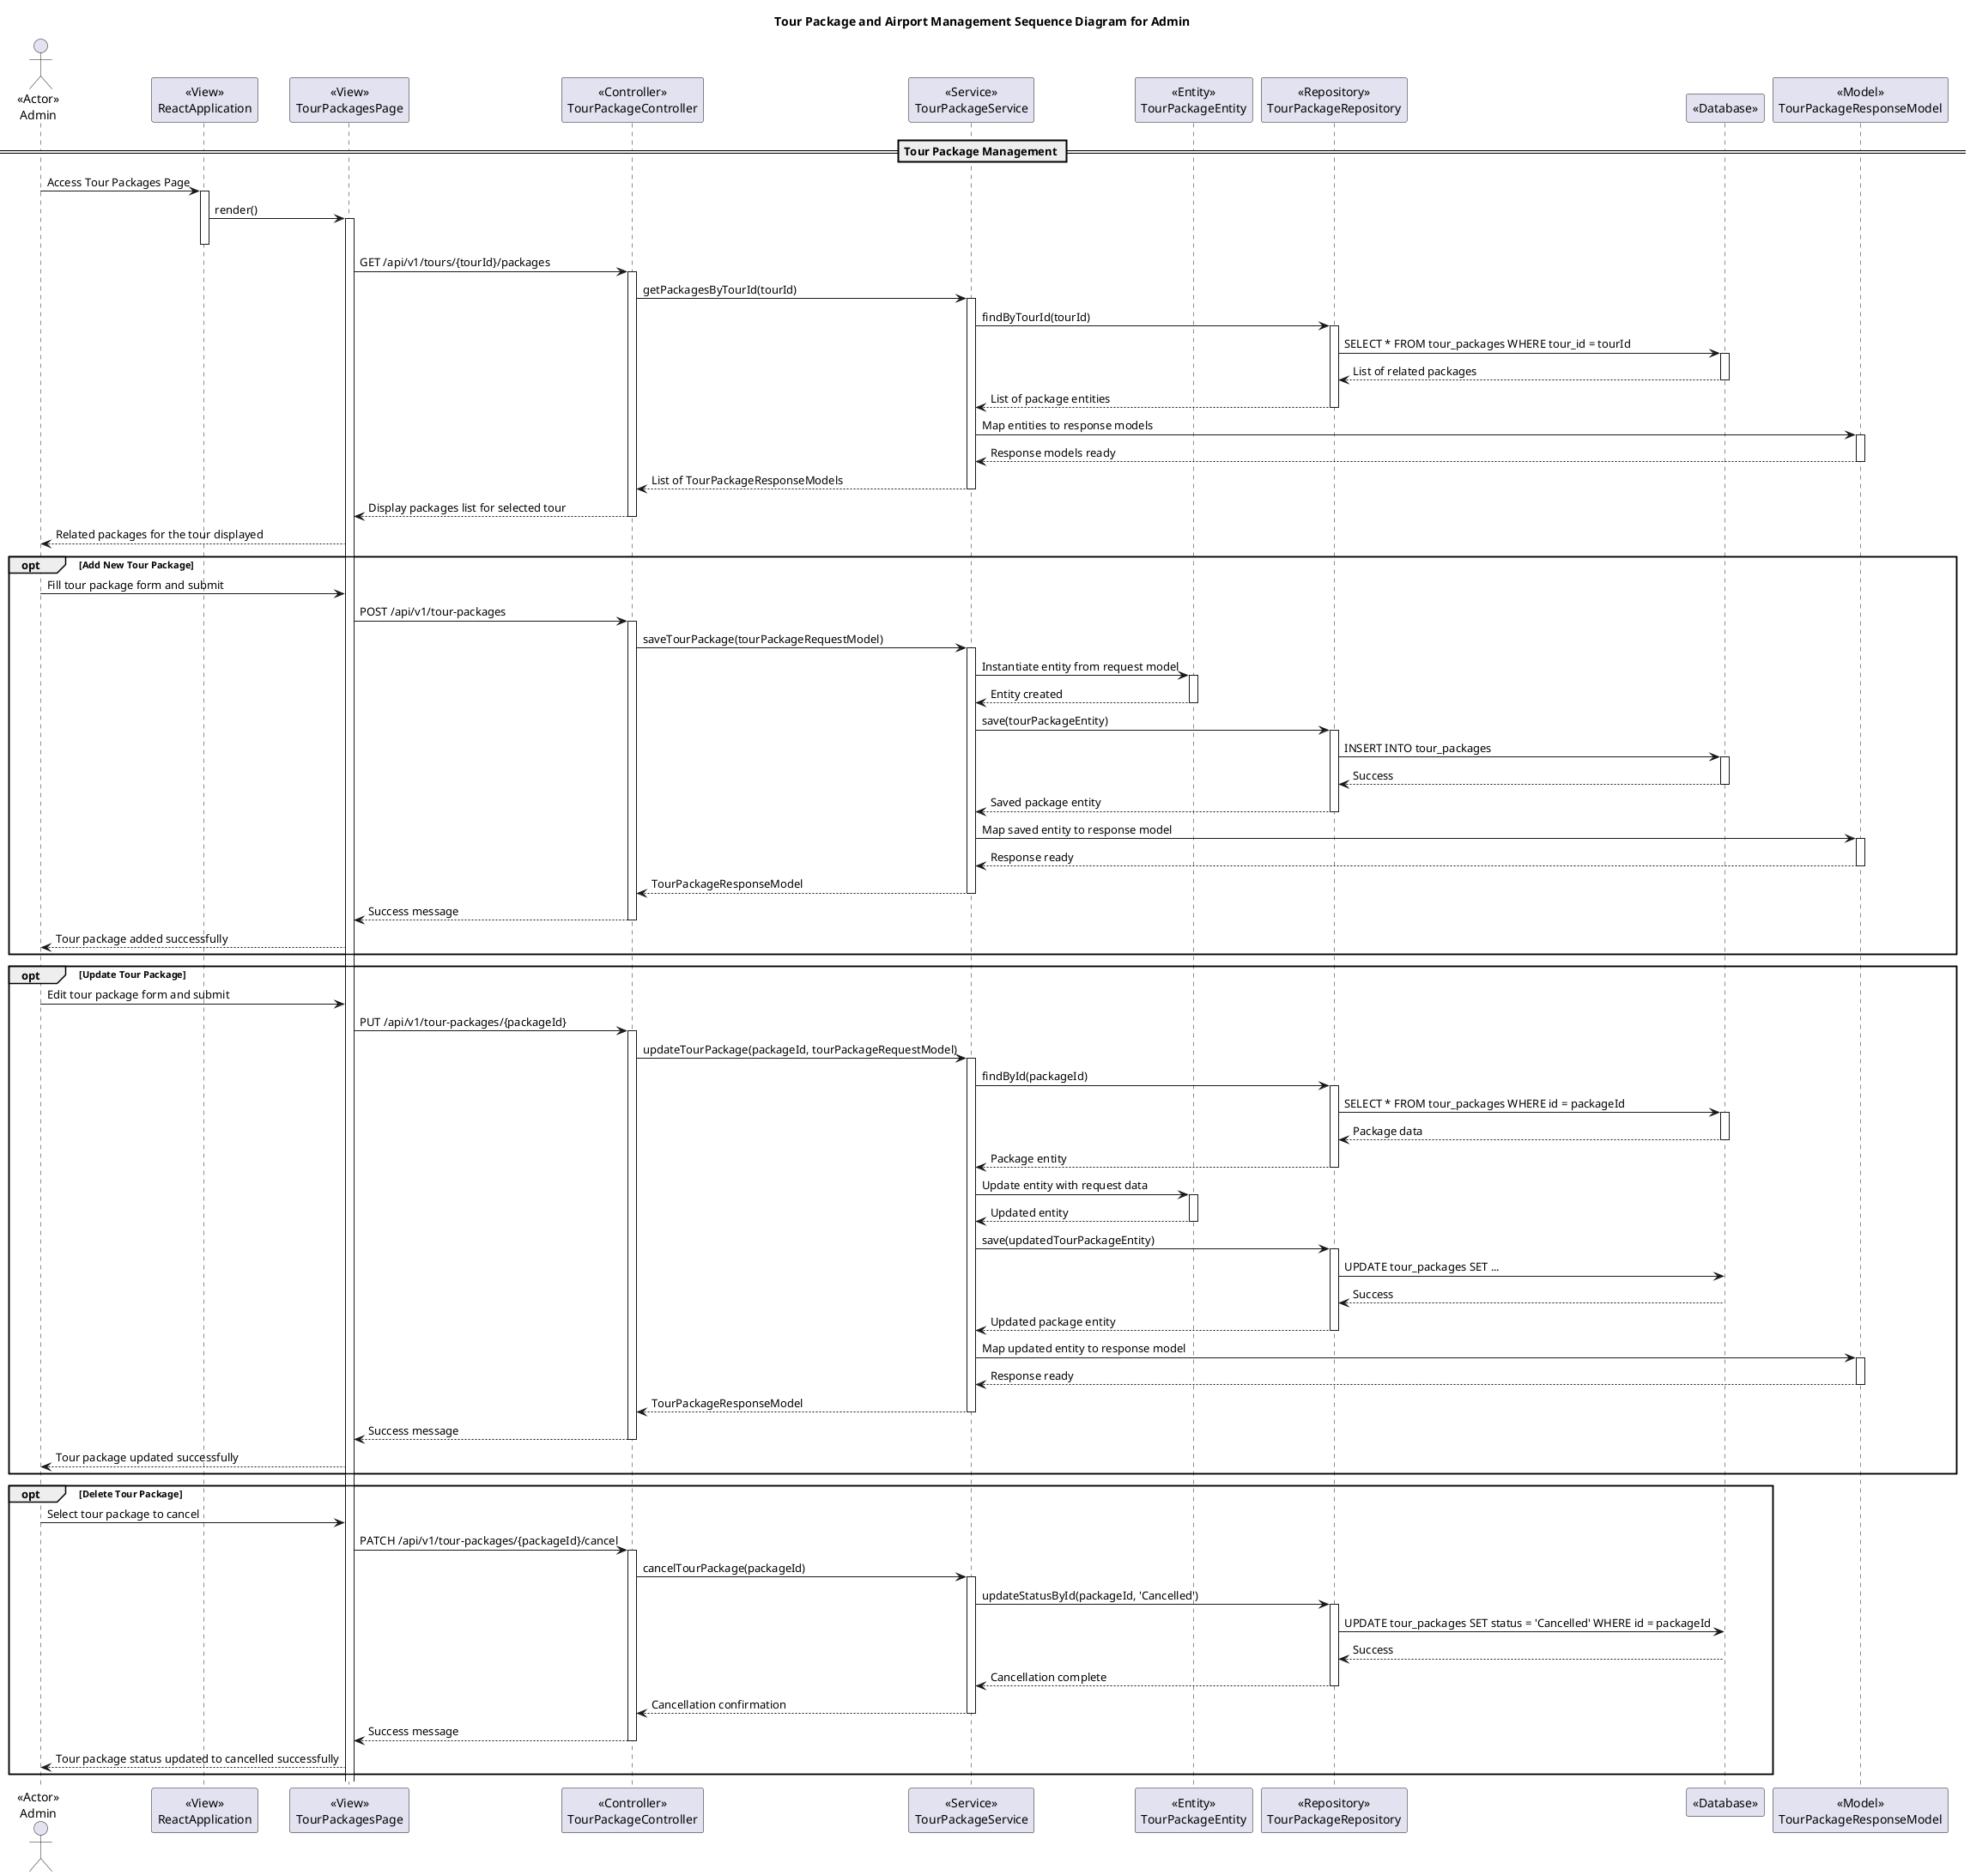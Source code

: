 @startuml
title Tour Package and Airport Management Sequence Diagram for Admin

actor Admin as "<<Actor>>\nAdmin"

participant ReactApplication as "<<View>>\nReactApplication"
participant TourPackagesPage as "<<View>>\nTourPackagesPage"
participant TourPackageController as "<<Controller>>\nTourPackageController"
participant TourPackageService as "<<Service>>\nTourPackageService"
participant TourPackageEntity as "<<Entity>>\nTourPackageEntity"
participant TourPackageRepository as "<<Repository>>\nTourPackageRepository"
participant Database as "<<Database>>"
participant TourPackageResponseModel as "<<Model>>\nTourPackageResponseModel"

== Tour Package Management ==
Admin -> ReactApplication : Access Tour Packages Page
activate ReactApplication

ReactApplication -> TourPackagesPage : render()
activate TourPackagesPage
deactivate ReactApplication

TourPackagesPage -> TourPackageController : GET /api/v1/tours/{tourId}/packages
activate TourPackageController

TourPackageController -> TourPackageService : getPackagesByTourId(tourId)
activate TourPackageService

TourPackageService -> TourPackageRepository : findByTourId(tourId)
activate TourPackageRepository

TourPackageRepository -> Database : SELECT * FROM tour_packages WHERE tour_id = tourId
activate Database
Database --> TourPackageRepository : List of related packages
deactivate Database

TourPackageRepository --> TourPackageService : List of package entities
deactivate TourPackageRepository

TourPackageService -> TourPackageResponseModel : Map entities to response models
activate TourPackageResponseModel
TourPackageResponseModel --> TourPackageService : Response models ready
deactivate TourPackageResponseModel

TourPackageService --> TourPackageController : List of TourPackageResponseModels
deactivate TourPackageService

TourPackageController --> TourPackagesPage : Display packages list for selected tour
deactivate TourPackageController

TourPackagesPage --> Admin : Related packages for the tour displayed

opt Add New Tour Package
    Admin -> TourPackagesPage : Fill tour package form and submit
    TourPackagesPage -> TourPackageController : POST /api/v1/tour-packages
    activate TourPackageController

    TourPackageController -> TourPackageService : saveTourPackage(tourPackageRequestModel)
    activate TourPackageService

    TourPackageService -> TourPackageEntity : Instantiate entity from request model
    activate TourPackageEntity
    TourPackageEntity --> TourPackageService : Entity created
    deactivate TourPackageEntity

    TourPackageService -> TourPackageRepository : save(tourPackageEntity)
    activate TourPackageRepository
    TourPackageRepository -> Database : INSERT INTO tour_packages
    activate Database
    Database --> TourPackageRepository : Success
    deactivate Database
    TourPackageRepository --> TourPackageService : Saved package entity
    deactivate TourPackageRepository

    TourPackageService -> TourPackageResponseModel : Map saved entity to response model
    activate TourPackageResponseModel
    TourPackageResponseModel --> TourPackageService : Response ready
    deactivate TourPackageResponseModel

    TourPackageService --> TourPackageController : TourPackageResponseModel
    deactivate TourPackageService

    TourPackageController --> TourPackagesPage : Success message
    deactivate TourPackageController

    TourPackagesPage --> Admin : Tour package added successfully
end

opt Update Tour Package
    Admin -> TourPackagesPage : Edit tour package form and submit
    TourPackagesPage -> TourPackageController : PUT /api/v1/tour-packages/{packageId}
    activate TourPackageController

    TourPackageController -> TourPackageService : updateTourPackage(packageId, tourPackageRequestModel)
    activate TourPackageService

    TourPackageService -> TourPackageRepository : findById(packageId)
    activate TourPackageRepository
    TourPackageRepository -> Database : SELECT * FROM tour_packages WHERE id = packageId
    activate Database
    Database --> TourPackageRepository : Package data
    deactivate Database
    TourPackageRepository --> TourPackageService : Package entity
    deactivate TourPackageRepository

    TourPackageService -> TourPackageEntity : Update entity with request data
    activate TourPackageEntity
    TourPackageEntity --> TourPackageService : Updated entity
    deactivate TourPackageEntity

    TourPackageService -> TourPackageRepository : save(updatedTourPackageEntity)
    activate TourPackageRepository
    TourPackageRepository -> Database : UPDATE tour_packages SET ...
    Database --> TourPackageRepository : Success
    deactivate Database
    TourPackageRepository --> TourPackageService : Updated package entity
    deactivate TourPackageRepository

    TourPackageService -> TourPackageResponseModel : Map updated entity to response model
    activate TourPackageResponseModel
    TourPackageResponseModel --> TourPackageService : Response ready
    deactivate TourPackageResponseModel

    TourPackageService --> TourPackageController : TourPackageResponseModel
    deactivate TourPackageService

    TourPackageController --> TourPackagesPage : Success message
    deactivate TourPackageController

    TourPackagesPage --> Admin : Tour package updated successfully
end

opt Delete Tour Package
    Admin -> TourPackagesPage : Select tour package to cancel
    TourPackagesPage -> TourPackageController : PATCH /api/v1/tour-packages/{packageId}/cancel
    activate TourPackageController

    TourPackageController -> TourPackageService : cancelTourPackage(packageId)
    activate TourPackageService

    TourPackageService -> TourPackageRepository : updateStatusById(packageId, 'Cancelled')
    activate TourPackageRepository
    TourPackageRepository -> Database : UPDATE tour_packages SET status = 'Cancelled' WHERE id = packageId
    Database --> TourPackageRepository : Success
    deactivate Database
    TourPackageRepository --> TourPackageService : Cancellation complete
    deactivate TourPackageRepository

    TourPackageService --> TourPackageController : Cancellation confirmation
    deactivate TourPackageService

    TourPackageController --> TourPackagesPage : Success message
    deactivate TourPackageController

    TourPackagesPage --> Admin : Tour package status updated to cancelled successfully
end


'== Airport Management ==
'opt List Airports
'    Admin -> ReactApplication : Access Airports Page
'    ReactApplication -> TourPackagesPage : render()
'    TourPackagesPage -> TourPackageController : GET /api/v1/airports
'    activate TourPackageController
'
'    TourPackageController -> TourPackageService : getAllAirports()
'    activate TourPackageService
'
'    TourPackageService -> TourPackageRepository : findAll()
'    activate TourPackageRepository
'    TourPackageRepository -> Database : SELECT * FROM airports
'    activate Database
'    Database --> TourPackageRepository : List of airports
'    deactivate Database
'
'    TourPackageRepository --> TourPackageService : List of airport entities
'    deactivate TourPackageRepository
'
'    TourPackageService --> TourPackageController : List of AirportResponseModels
'    deactivate TourPackageService
'
'    TourPackageController --> TourPackagesPage : List of airports
'    deactivate TourPackageController
'
'    TourPackagesPage --> Admin : Airports displayed
'end
'
'opt Add New Airport
'    Admin -> TourPackagesPage : Fill airport form and submit
'    TourPackagesPage -> TourPackageController : POST /api/v1/airports
'    activate TourPackageController
'
'    TourPackageController -> TourPackageService : saveAirport(airportRequestModel)
'    activate TourPackageService
'
'    TourPackageService -> TourPackageRepository : save(airportEntity)
'    activate TourPackageRepository
'    TourPackageRepository -> Database : INSERT INTO airports
'    activate Database
'    Database --> TourPackageRepository : Success
'    deactivate Database
'    TourPackageRepository --> TourPackageService : Saved airport entity
'    deactivate TourPackageRepository
'
'    TourPackageService --> TourPackageController : AirportResponseModel
'    deactivate TourPackageService
'
'    TourPackageController --> TourPackagesPage : Success message
'    deactivate TourPackageController
'
'    TourPackagesPage --> Admin : Airport added successfully
'end
'
'opt Update Airport
'    Admin -> TourPackagesPage : Edit airport form and submit
'    TourPackagesPage -> TourPackageController : PUT /api/v1/airports/{airportId}
'    activate TourPackageController
'
'    TourPackageController -> TourPackageService : updateAirport(airportId, airportRequestModel)
'    activate TourPackageService
'
'    TourPackageService -> TourPackageRepository : findById(airportId)
'    activate TourPackageRepository
'    TourPackageRepository -> Database : SELECT * FROM airports WHERE id = airportId
'    activate Database
'    Database --> TourPackageRepository : Airport data
'    deactivate Database
'    TourPackageRepository --> TourPackageService : Airport entity
'    deactivate TourPackageRepository
'
'    TourPackageService -> TourPackageEntity : Update entity with request data
'    activate TourPackageEntity
'    TourPackageEntity --> TourPackageService : Updated entity
'    deactivate TourPackageEntity
'
'    TourPackageService -> TourPackageRepository : save(updatedAirportEntity)
'    activate TourPackageRepository
'    TourPackageRepository -> Database : UPDATE airports SET ...
'    Database --> TourPackageRepository : Success
'    deactivate Database
'    TourPackageRepository --> TourPackageService : Updated airport entity
'    deactivate TourPackageRepository
'
'    TourPackageService --> TourPackageController : AirportResponseModel
'    deactivate TourPackageService
'
'    TourPackageController --> TourPackagesPage : Success message
'    deactivate TourPackageController
'
'    TourPackagesPage --> Admin : Airport updated successfully
'end
'
'opt Delete Airport
'    Admin -> TourPackagesPage : Select airport to delete
'    TourPackagesPage -> TourPackageController : DELETE /api/v1/airports/{airportId}
'    activate TourPackageController
'
'    TourPackageController -> TourPackageService : deleteAirport(airportId)
'    activate TourPackageService
'
'    TourPackageService -> TourPackageRepository : deleteById(airportId)
'    activate TourPackageRepository
'    TourPackageRepository -> Database : DELETE FROM airports WHERE id = airportId
'    Database --> TourPackageRepository : Success
'    deactivate Database
'    TourPackageRepository --> TourPackageService : Deletion complete
'    deactivate TourPackageRepository
'
'    TourPackageService --> TourPackageController : Deletion confirmation
'    deactivate TourPackageService
'
'    TourPackageController --> TourPackagesPage : Success message
'    deactivate TourPackageController
'
'    TourPackagesPage --> Admin : Airport deleted successfully
'end

@enduml
